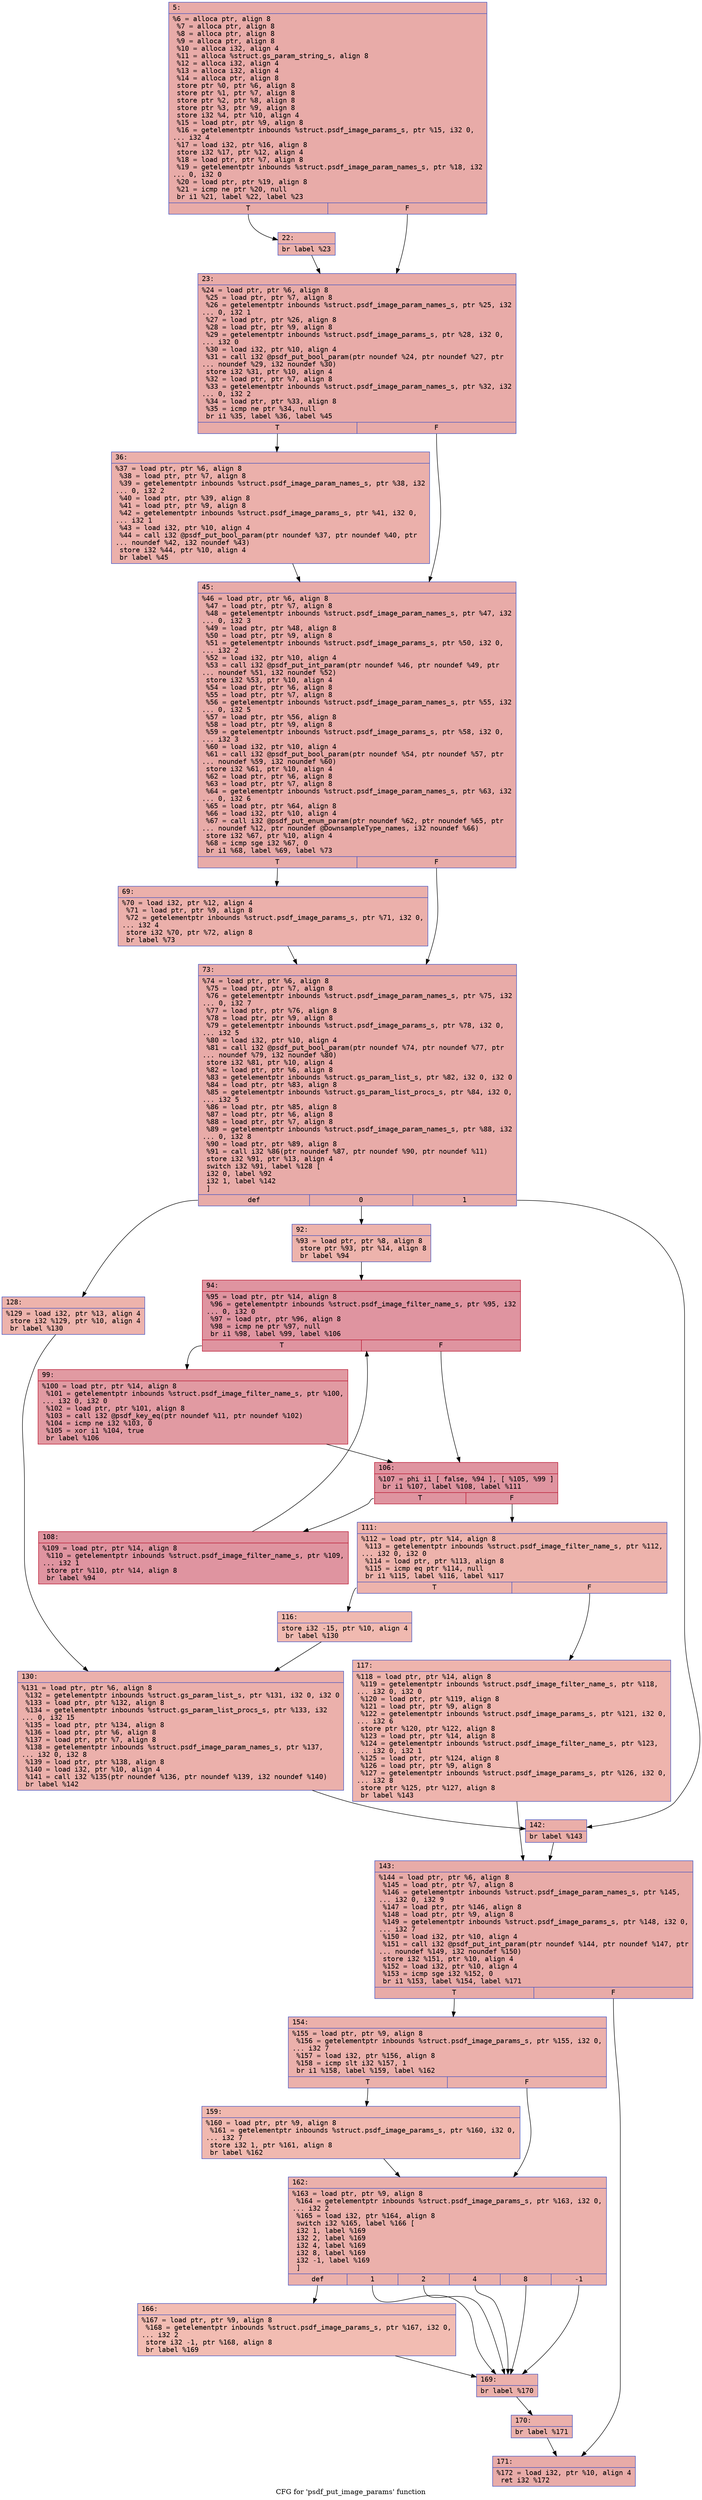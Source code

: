 digraph "CFG for 'psdf_put_image_params' function" {
	label="CFG for 'psdf_put_image_params' function";

	Node0x60000216fc00 [shape=record,color="#3d50c3ff", style=filled, fillcolor="#cc403a70" fontname="Courier",label="{5:\l|  %6 = alloca ptr, align 8\l  %7 = alloca ptr, align 8\l  %8 = alloca ptr, align 8\l  %9 = alloca ptr, align 8\l  %10 = alloca i32, align 4\l  %11 = alloca %struct.gs_param_string_s, align 8\l  %12 = alloca i32, align 4\l  %13 = alloca i32, align 4\l  %14 = alloca ptr, align 8\l  store ptr %0, ptr %6, align 8\l  store ptr %1, ptr %7, align 8\l  store ptr %2, ptr %8, align 8\l  store ptr %3, ptr %9, align 8\l  store i32 %4, ptr %10, align 4\l  %15 = load ptr, ptr %9, align 8\l  %16 = getelementptr inbounds %struct.psdf_image_params_s, ptr %15, i32 0,\l... i32 4\l  %17 = load i32, ptr %16, align 8\l  store i32 %17, ptr %12, align 4\l  %18 = load ptr, ptr %7, align 8\l  %19 = getelementptr inbounds %struct.psdf_image_param_names_s, ptr %18, i32\l... 0, i32 0\l  %20 = load ptr, ptr %19, align 8\l  %21 = icmp ne ptr %20, null\l  br i1 %21, label %22, label %23\l|{<s0>T|<s1>F}}"];
	Node0x60000216fc00:s0 -> Node0x60000216fc50[tooltip="5 -> 22\nProbability 62.50%" ];
	Node0x60000216fc00:s1 -> Node0x60000216fca0[tooltip="5 -> 23\nProbability 37.50%" ];
	Node0x60000216fc50 [shape=record,color="#3d50c3ff", style=filled, fillcolor="#d24b4070" fontname="Courier",label="{22:\l|  br label %23\l}"];
	Node0x60000216fc50 -> Node0x60000216fca0[tooltip="22 -> 23\nProbability 100.00%" ];
	Node0x60000216fca0 [shape=record,color="#3d50c3ff", style=filled, fillcolor="#cc403a70" fontname="Courier",label="{23:\l|  %24 = load ptr, ptr %6, align 8\l  %25 = load ptr, ptr %7, align 8\l  %26 = getelementptr inbounds %struct.psdf_image_param_names_s, ptr %25, i32\l... 0, i32 1\l  %27 = load ptr, ptr %26, align 8\l  %28 = load ptr, ptr %9, align 8\l  %29 = getelementptr inbounds %struct.psdf_image_params_s, ptr %28, i32 0,\l... i32 0\l  %30 = load i32, ptr %10, align 4\l  %31 = call i32 @psdf_put_bool_param(ptr noundef %24, ptr noundef %27, ptr\l... noundef %29, i32 noundef %30)\l  store i32 %31, ptr %10, align 4\l  %32 = load ptr, ptr %7, align 8\l  %33 = getelementptr inbounds %struct.psdf_image_param_names_s, ptr %32, i32\l... 0, i32 2\l  %34 = load ptr, ptr %33, align 8\l  %35 = icmp ne ptr %34, null\l  br i1 %35, label %36, label %45\l|{<s0>T|<s1>F}}"];
	Node0x60000216fca0:s0 -> Node0x60000216fcf0[tooltip="23 -> 36\nProbability 62.50%" ];
	Node0x60000216fca0:s1 -> Node0x60000216fd40[tooltip="23 -> 45\nProbability 37.50%" ];
	Node0x60000216fcf0 [shape=record,color="#3d50c3ff", style=filled, fillcolor="#d24b4070" fontname="Courier",label="{36:\l|  %37 = load ptr, ptr %6, align 8\l  %38 = load ptr, ptr %7, align 8\l  %39 = getelementptr inbounds %struct.psdf_image_param_names_s, ptr %38, i32\l... 0, i32 2\l  %40 = load ptr, ptr %39, align 8\l  %41 = load ptr, ptr %9, align 8\l  %42 = getelementptr inbounds %struct.psdf_image_params_s, ptr %41, i32 0,\l... i32 1\l  %43 = load i32, ptr %10, align 4\l  %44 = call i32 @psdf_put_bool_param(ptr noundef %37, ptr noundef %40, ptr\l... noundef %42, i32 noundef %43)\l  store i32 %44, ptr %10, align 4\l  br label %45\l}"];
	Node0x60000216fcf0 -> Node0x60000216fd40[tooltip="36 -> 45\nProbability 100.00%" ];
	Node0x60000216fd40 [shape=record,color="#3d50c3ff", style=filled, fillcolor="#cc403a70" fontname="Courier",label="{45:\l|  %46 = load ptr, ptr %6, align 8\l  %47 = load ptr, ptr %7, align 8\l  %48 = getelementptr inbounds %struct.psdf_image_param_names_s, ptr %47, i32\l... 0, i32 3\l  %49 = load ptr, ptr %48, align 8\l  %50 = load ptr, ptr %9, align 8\l  %51 = getelementptr inbounds %struct.psdf_image_params_s, ptr %50, i32 0,\l... i32 2\l  %52 = load i32, ptr %10, align 4\l  %53 = call i32 @psdf_put_int_param(ptr noundef %46, ptr noundef %49, ptr\l... noundef %51, i32 noundef %52)\l  store i32 %53, ptr %10, align 4\l  %54 = load ptr, ptr %6, align 8\l  %55 = load ptr, ptr %7, align 8\l  %56 = getelementptr inbounds %struct.psdf_image_param_names_s, ptr %55, i32\l... 0, i32 5\l  %57 = load ptr, ptr %56, align 8\l  %58 = load ptr, ptr %9, align 8\l  %59 = getelementptr inbounds %struct.psdf_image_params_s, ptr %58, i32 0,\l... i32 3\l  %60 = load i32, ptr %10, align 4\l  %61 = call i32 @psdf_put_bool_param(ptr noundef %54, ptr noundef %57, ptr\l... noundef %59, i32 noundef %60)\l  store i32 %61, ptr %10, align 4\l  %62 = load ptr, ptr %6, align 8\l  %63 = load ptr, ptr %7, align 8\l  %64 = getelementptr inbounds %struct.psdf_image_param_names_s, ptr %63, i32\l... 0, i32 6\l  %65 = load ptr, ptr %64, align 8\l  %66 = load i32, ptr %10, align 4\l  %67 = call i32 @psdf_put_enum_param(ptr noundef %62, ptr noundef %65, ptr\l... noundef %12, ptr noundef @DownsampleType_names, i32 noundef %66)\l  store i32 %67, ptr %10, align 4\l  %68 = icmp sge i32 %67, 0\l  br i1 %68, label %69, label %73\l|{<s0>T|<s1>F}}"];
	Node0x60000216fd40:s0 -> Node0x60000216fd90[tooltip="45 -> 69\nProbability 50.00%" ];
	Node0x60000216fd40:s1 -> Node0x60000216fde0[tooltip="45 -> 73\nProbability 50.00%" ];
	Node0x60000216fd90 [shape=record,color="#3d50c3ff", style=filled, fillcolor="#d24b4070" fontname="Courier",label="{69:\l|  %70 = load i32, ptr %12, align 4\l  %71 = load ptr, ptr %9, align 8\l  %72 = getelementptr inbounds %struct.psdf_image_params_s, ptr %71, i32 0,\l... i32 4\l  store i32 %70, ptr %72, align 8\l  br label %73\l}"];
	Node0x60000216fd90 -> Node0x60000216fde0[tooltip="69 -> 73\nProbability 100.00%" ];
	Node0x60000216fde0 [shape=record,color="#3d50c3ff", style=filled, fillcolor="#cc403a70" fontname="Courier",label="{73:\l|  %74 = load ptr, ptr %6, align 8\l  %75 = load ptr, ptr %7, align 8\l  %76 = getelementptr inbounds %struct.psdf_image_param_names_s, ptr %75, i32\l... 0, i32 7\l  %77 = load ptr, ptr %76, align 8\l  %78 = load ptr, ptr %9, align 8\l  %79 = getelementptr inbounds %struct.psdf_image_params_s, ptr %78, i32 0,\l... i32 5\l  %80 = load i32, ptr %10, align 4\l  %81 = call i32 @psdf_put_bool_param(ptr noundef %74, ptr noundef %77, ptr\l... noundef %79, i32 noundef %80)\l  store i32 %81, ptr %10, align 4\l  %82 = load ptr, ptr %6, align 8\l  %83 = getelementptr inbounds %struct.gs_param_list_s, ptr %82, i32 0, i32 0\l  %84 = load ptr, ptr %83, align 8\l  %85 = getelementptr inbounds %struct.gs_param_list_procs_s, ptr %84, i32 0,\l... i32 5\l  %86 = load ptr, ptr %85, align 8\l  %87 = load ptr, ptr %6, align 8\l  %88 = load ptr, ptr %7, align 8\l  %89 = getelementptr inbounds %struct.psdf_image_param_names_s, ptr %88, i32\l... 0, i32 8\l  %90 = load ptr, ptr %89, align 8\l  %91 = call i32 %86(ptr noundef %87, ptr noundef %90, ptr noundef %11)\l  store i32 %91, ptr %13, align 4\l  switch i32 %91, label %128 [\l    i32 0, label %92\l    i32 1, label %142\l  ]\l|{<s0>def|<s1>0|<s2>1}}"];
	Node0x60000216fde0:s0 -> Node0x6000021680f0[tooltip="73 -> 128\nProbability 33.33%" ];
	Node0x60000216fde0:s1 -> Node0x60000216fe30[tooltip="73 -> 92\nProbability 33.33%" ];
	Node0x60000216fde0:s2 -> Node0x600002168190[tooltip="73 -> 142\nProbability 33.33%" ];
	Node0x60000216fe30 [shape=record,color="#3d50c3ff", style=filled, fillcolor="#d6524470" fontname="Courier",label="{92:\l|  %93 = load ptr, ptr %8, align 8\l  store ptr %93, ptr %14, align 8\l  br label %94\l}"];
	Node0x60000216fe30 -> Node0x60000216fe80[tooltip="92 -> 94\nProbability 100.00%" ];
	Node0x60000216fe80 [shape=record,color="#b70d28ff", style=filled, fillcolor="#b70d2870" fontname="Courier",label="{94:\l|  %95 = load ptr, ptr %14, align 8\l  %96 = getelementptr inbounds %struct.psdf_image_filter_name_s, ptr %95, i32\l... 0, i32 0\l  %97 = load ptr, ptr %96, align 8\l  %98 = icmp ne ptr %97, null\l  br i1 %98, label %99, label %106\l|{<s0>T|<s1>F}}"];
	Node0x60000216fe80:s0 -> Node0x60000216fed0[tooltip="94 -> 99\nProbability 62.50%" ];
	Node0x60000216fe80:s1 -> Node0x60000216ff20[tooltip="94 -> 106\nProbability 37.50%" ];
	Node0x60000216fed0 [shape=record,color="#b70d28ff", style=filled, fillcolor="#bb1b2c70" fontname="Courier",label="{99:\l|  %100 = load ptr, ptr %14, align 8\l  %101 = getelementptr inbounds %struct.psdf_image_filter_name_s, ptr %100,\l... i32 0, i32 0\l  %102 = load ptr, ptr %101, align 8\l  %103 = call i32 @psdf_key_eq(ptr noundef %11, ptr noundef %102)\l  %104 = icmp ne i32 %103, 0\l  %105 = xor i1 %104, true\l  br label %106\l}"];
	Node0x60000216fed0 -> Node0x60000216ff20[tooltip="99 -> 106\nProbability 100.00%" ];
	Node0x60000216ff20 [shape=record,color="#b70d28ff", style=filled, fillcolor="#b70d2870" fontname="Courier",label="{106:\l|  %107 = phi i1 [ false, %94 ], [ %105, %99 ]\l  br i1 %107, label %108, label %111\l|{<s0>T|<s1>F}}"];
	Node0x60000216ff20:s0 -> Node0x60000216ff70[tooltip="106 -> 108\nProbability 96.88%" ];
	Node0x60000216ff20:s1 -> Node0x600002168000[tooltip="106 -> 111\nProbability 3.12%" ];
	Node0x60000216ff70 [shape=record,color="#b70d28ff", style=filled, fillcolor="#b70d2870" fontname="Courier",label="{108:\l|  %109 = load ptr, ptr %14, align 8\l  %110 = getelementptr inbounds %struct.psdf_image_filter_name_s, ptr %109,\l... i32 1\l  store ptr %110, ptr %14, align 8\l  br label %94\l}"];
	Node0x60000216ff70 -> Node0x60000216fe80[tooltip="108 -> 94\nProbability 100.00%" ];
	Node0x600002168000 [shape=record,color="#3d50c3ff", style=filled, fillcolor="#d6524470" fontname="Courier",label="{111:\l|  %112 = load ptr, ptr %14, align 8\l  %113 = getelementptr inbounds %struct.psdf_image_filter_name_s, ptr %112,\l... i32 0, i32 0\l  %114 = load ptr, ptr %113, align 8\l  %115 = icmp eq ptr %114, null\l  br i1 %115, label %116, label %117\l|{<s0>T|<s1>F}}"];
	Node0x600002168000:s0 -> Node0x600002168050[tooltip="111 -> 116\nProbability 37.50%" ];
	Node0x600002168000:s1 -> Node0x6000021680a0[tooltip="111 -> 117\nProbability 62.50%" ];
	Node0x600002168050 [shape=record,color="#3d50c3ff", style=filled, fillcolor="#de614d70" fontname="Courier",label="{116:\l|  store i32 -15, ptr %10, align 4\l  br label %130\l}"];
	Node0x600002168050 -> Node0x600002168140[tooltip="116 -> 130\nProbability 100.00%" ];
	Node0x6000021680a0 [shape=record,color="#3d50c3ff", style=filled, fillcolor="#d8564670" fontname="Courier",label="{117:\l|  %118 = load ptr, ptr %14, align 8\l  %119 = getelementptr inbounds %struct.psdf_image_filter_name_s, ptr %118,\l... i32 0, i32 0\l  %120 = load ptr, ptr %119, align 8\l  %121 = load ptr, ptr %9, align 8\l  %122 = getelementptr inbounds %struct.psdf_image_params_s, ptr %121, i32 0,\l... i32 6\l  store ptr %120, ptr %122, align 8\l  %123 = load ptr, ptr %14, align 8\l  %124 = getelementptr inbounds %struct.psdf_image_filter_name_s, ptr %123,\l... i32 0, i32 1\l  %125 = load ptr, ptr %124, align 8\l  %126 = load ptr, ptr %9, align 8\l  %127 = getelementptr inbounds %struct.psdf_image_params_s, ptr %126, i32 0,\l... i32 8\l  store ptr %125, ptr %127, align 8\l  br label %143\l}"];
	Node0x6000021680a0 -> Node0x6000021681e0[tooltip="117 -> 143\nProbability 100.00%" ];
	Node0x6000021680f0 [shape=record,color="#3d50c3ff", style=filled, fillcolor="#d6524470" fontname="Courier",label="{128:\l|  %129 = load i32, ptr %13, align 4\l  store i32 %129, ptr %10, align 4\l  br label %130\l}"];
	Node0x6000021680f0 -> Node0x600002168140[tooltip="128 -> 130\nProbability 100.00%" ];
	Node0x600002168140 [shape=record,color="#3d50c3ff", style=filled, fillcolor="#d24b4070" fontname="Courier",label="{130:\l|  %131 = load ptr, ptr %6, align 8\l  %132 = getelementptr inbounds %struct.gs_param_list_s, ptr %131, i32 0, i32 0\l  %133 = load ptr, ptr %132, align 8\l  %134 = getelementptr inbounds %struct.gs_param_list_procs_s, ptr %133, i32\l... 0, i32 15\l  %135 = load ptr, ptr %134, align 8\l  %136 = load ptr, ptr %6, align 8\l  %137 = load ptr, ptr %7, align 8\l  %138 = getelementptr inbounds %struct.psdf_image_param_names_s, ptr %137,\l... i32 0, i32 8\l  %139 = load ptr, ptr %138, align 8\l  %140 = load i32, ptr %10, align 4\l  %141 = call i32 %135(ptr noundef %136, ptr noundef %139, i32 noundef %140)\l  br label %142\l}"];
	Node0x600002168140 -> Node0x600002168190[tooltip="130 -> 142\nProbability 100.00%" ];
	Node0x600002168190 [shape=record,color="#3d50c3ff", style=filled, fillcolor="#d0473d70" fontname="Courier",label="{142:\l|  br label %143\l}"];
	Node0x600002168190 -> Node0x6000021681e0[tooltip="142 -> 143\nProbability 100.00%" ];
	Node0x6000021681e0 [shape=record,color="#3d50c3ff", style=filled, fillcolor="#cc403a70" fontname="Courier",label="{143:\l|  %144 = load ptr, ptr %6, align 8\l  %145 = load ptr, ptr %7, align 8\l  %146 = getelementptr inbounds %struct.psdf_image_param_names_s, ptr %145,\l... i32 0, i32 9\l  %147 = load ptr, ptr %146, align 8\l  %148 = load ptr, ptr %9, align 8\l  %149 = getelementptr inbounds %struct.psdf_image_params_s, ptr %148, i32 0,\l... i32 7\l  %150 = load i32, ptr %10, align 4\l  %151 = call i32 @psdf_put_int_param(ptr noundef %144, ptr noundef %147, ptr\l... noundef %149, i32 noundef %150)\l  store i32 %151, ptr %10, align 4\l  %152 = load i32, ptr %10, align 4\l  %153 = icmp sge i32 %152, 0\l  br i1 %153, label %154, label %171\l|{<s0>T|<s1>F}}"];
	Node0x6000021681e0:s0 -> Node0x600002168230[tooltip="143 -> 154\nProbability 50.00%" ];
	Node0x6000021681e0:s1 -> Node0x600002168410[tooltip="143 -> 171\nProbability 50.00%" ];
	Node0x600002168230 [shape=record,color="#3d50c3ff", style=filled, fillcolor="#d24b4070" fontname="Courier",label="{154:\l|  %155 = load ptr, ptr %9, align 8\l  %156 = getelementptr inbounds %struct.psdf_image_params_s, ptr %155, i32 0,\l... i32 7\l  %157 = load i32, ptr %156, align 8\l  %158 = icmp slt i32 %157, 1\l  br i1 %158, label %159, label %162\l|{<s0>T|<s1>F}}"];
	Node0x600002168230:s0 -> Node0x600002168280[tooltip="154 -> 159\nProbability 37.50%" ];
	Node0x600002168230:s1 -> Node0x6000021682d0[tooltip="154 -> 162\nProbability 62.50%" ];
	Node0x600002168280 [shape=record,color="#3d50c3ff", style=filled, fillcolor="#dc5d4a70" fontname="Courier",label="{159:\l|  %160 = load ptr, ptr %9, align 8\l  %161 = getelementptr inbounds %struct.psdf_image_params_s, ptr %160, i32 0,\l... i32 7\l  store i32 1, ptr %161, align 8\l  br label %162\l}"];
	Node0x600002168280 -> Node0x6000021682d0[tooltip="159 -> 162\nProbability 100.00%" ];
	Node0x6000021682d0 [shape=record,color="#3d50c3ff", style=filled, fillcolor="#d24b4070" fontname="Courier",label="{162:\l|  %163 = load ptr, ptr %9, align 8\l  %164 = getelementptr inbounds %struct.psdf_image_params_s, ptr %163, i32 0,\l... i32 2\l  %165 = load i32, ptr %164, align 8\l  switch i32 %165, label %166 [\l    i32 1, label %169\l    i32 2, label %169\l    i32 4, label %169\l    i32 8, label %169\l    i32 -1, label %169\l  ]\l|{<s0>def|<s1>1|<s2>2|<s3>4|<s4>8|<s5>-1}}"];
	Node0x6000021682d0:s0 -> Node0x600002168320[tooltip="162 -> 166\nProbability 16.67%" ];
	Node0x6000021682d0:s1 -> Node0x600002168370[tooltip="162 -> 169\nProbability 83.33%" ];
	Node0x6000021682d0:s2 -> Node0x600002168370[tooltip="162 -> 169\nProbability 83.33%" ];
	Node0x6000021682d0:s3 -> Node0x600002168370[tooltip="162 -> 169\nProbability 83.33%" ];
	Node0x6000021682d0:s4 -> Node0x600002168370[tooltip="162 -> 169\nProbability 83.33%" ];
	Node0x6000021682d0:s5 -> Node0x600002168370[tooltip="162 -> 169\nProbability 83.33%" ];
	Node0x600002168320 [shape=record,color="#3d50c3ff", style=filled, fillcolor="#e1675170" fontname="Courier",label="{166:\l|  %167 = load ptr, ptr %9, align 8\l  %168 = getelementptr inbounds %struct.psdf_image_params_s, ptr %167, i32 0,\l... i32 2\l  store i32 -1, ptr %168, align 8\l  br label %169\l}"];
	Node0x600002168320 -> Node0x600002168370[tooltip="166 -> 169\nProbability 100.00%" ];
	Node0x600002168370 [shape=record,color="#3d50c3ff", style=filled, fillcolor="#d24b4070" fontname="Courier",label="{169:\l|  br label %170\l}"];
	Node0x600002168370 -> Node0x6000021683c0[tooltip="169 -> 170\nProbability 100.00%" ];
	Node0x6000021683c0 [shape=record,color="#3d50c3ff", style=filled, fillcolor="#d24b4070" fontname="Courier",label="{170:\l|  br label %171\l}"];
	Node0x6000021683c0 -> Node0x600002168410[tooltip="170 -> 171\nProbability 100.00%" ];
	Node0x600002168410 [shape=record,color="#3d50c3ff", style=filled, fillcolor="#cc403a70" fontname="Courier",label="{171:\l|  %172 = load i32, ptr %10, align 4\l  ret i32 %172\l}"];
}
